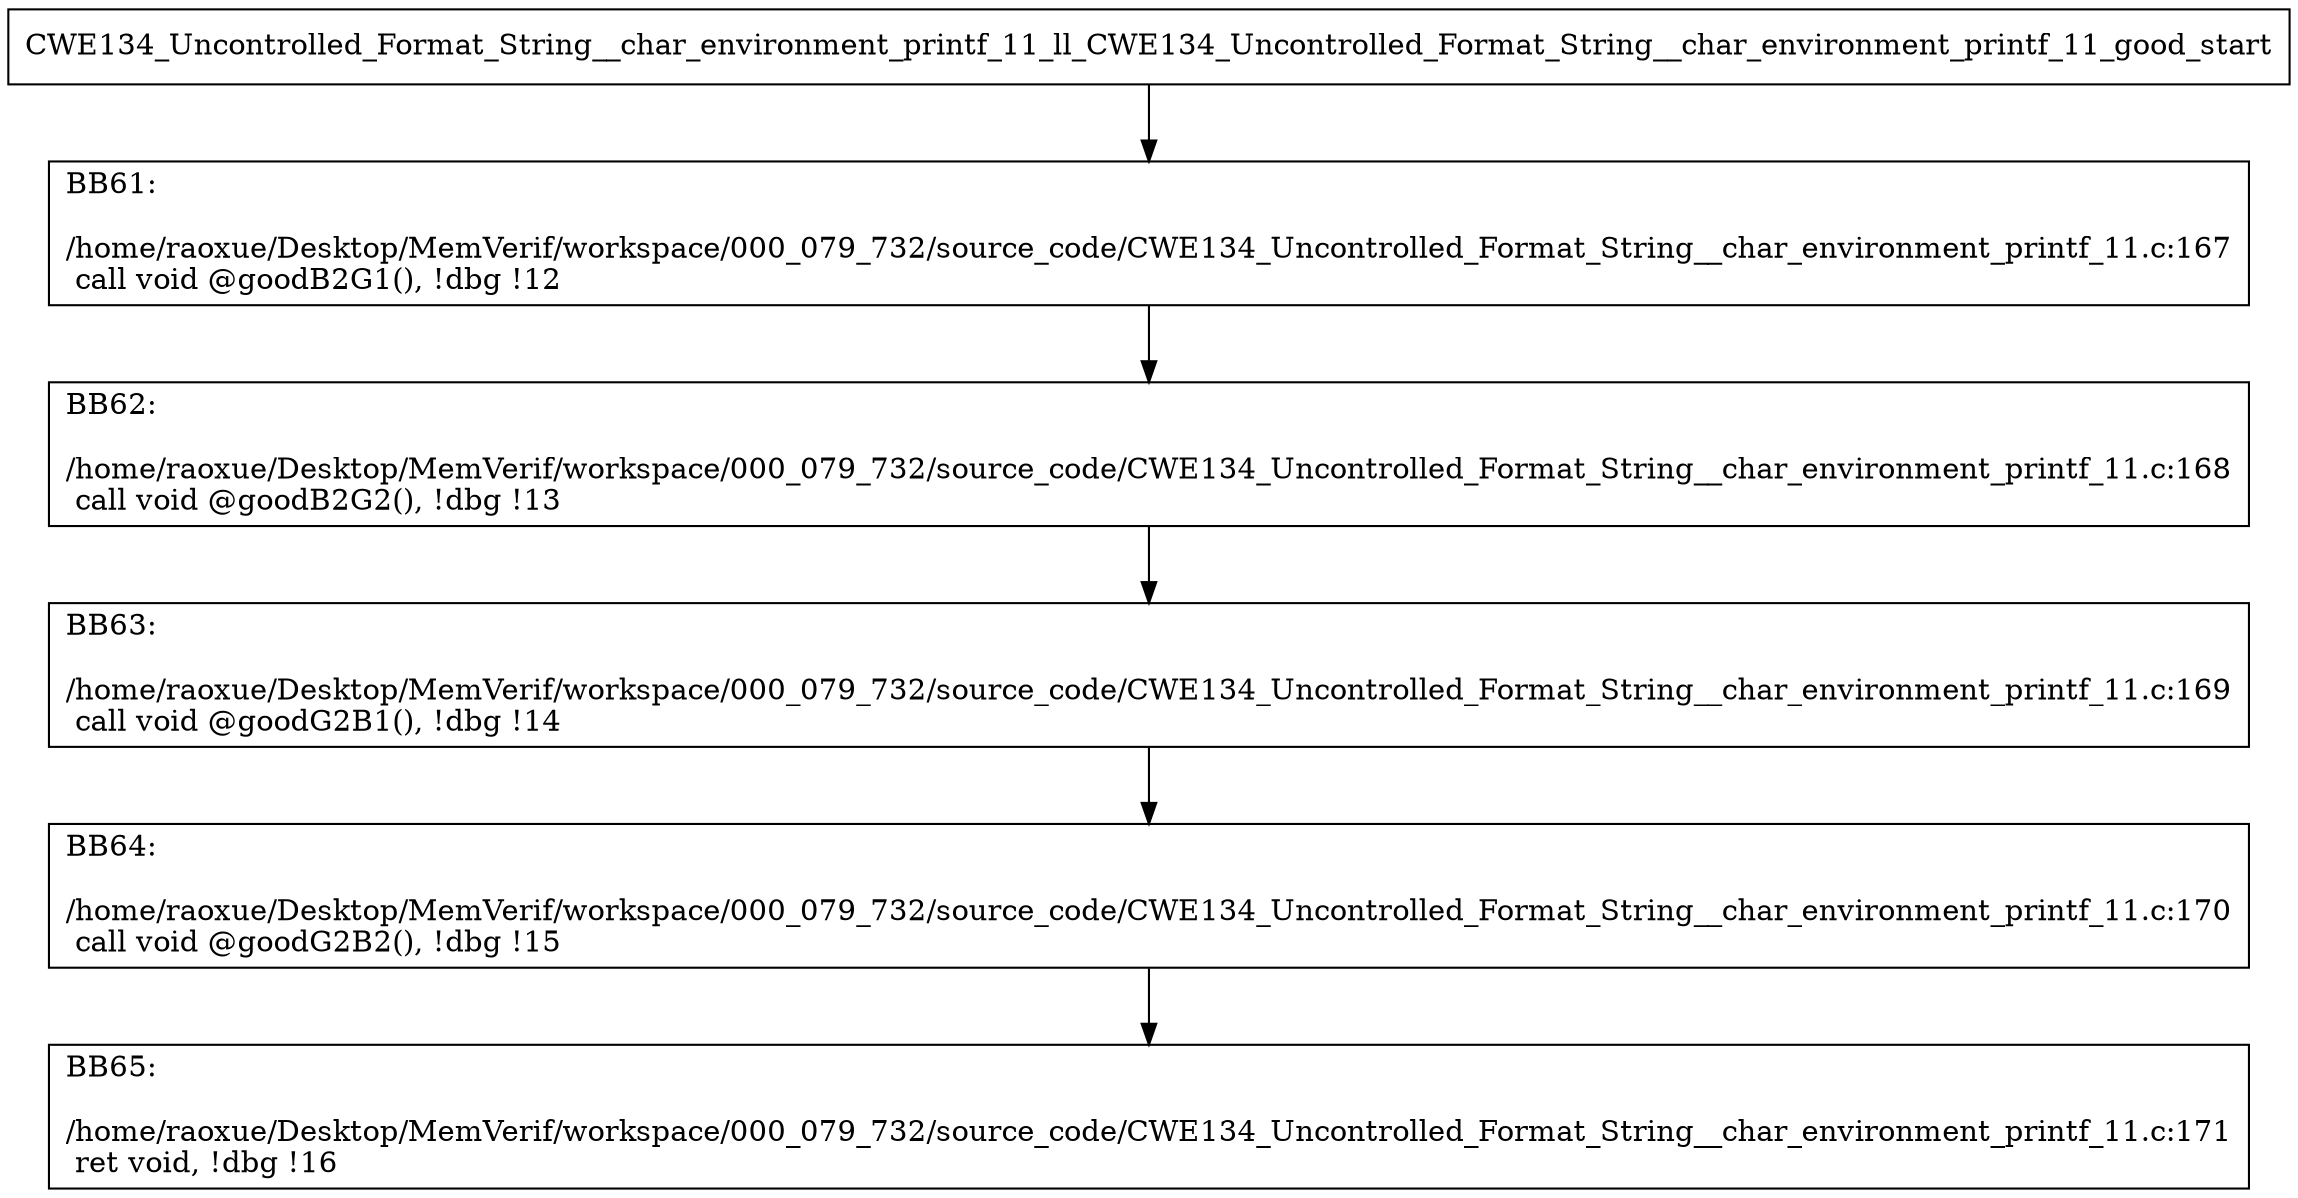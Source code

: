 digraph "CFG for'CWE134_Uncontrolled_Format_String__char_environment_printf_11_ll_CWE134_Uncontrolled_Format_String__char_environment_printf_11_good' function" {
	BBCWE134_Uncontrolled_Format_String__char_environment_printf_11_ll_CWE134_Uncontrolled_Format_String__char_environment_printf_11_good_start[shape=record,label="{CWE134_Uncontrolled_Format_String__char_environment_printf_11_ll_CWE134_Uncontrolled_Format_String__char_environment_printf_11_good_start}"];
	BBCWE134_Uncontrolled_Format_String__char_environment_printf_11_ll_CWE134_Uncontrolled_Format_String__char_environment_printf_11_good_start-> CWE134_Uncontrolled_Format_String__char_environment_printf_11_ll_CWE134_Uncontrolled_Format_String__char_environment_printf_11_goodBB61;
	CWE134_Uncontrolled_Format_String__char_environment_printf_11_ll_CWE134_Uncontrolled_Format_String__char_environment_printf_11_goodBB61 [shape=record, label="{BB61:\l\l/home/raoxue/Desktop/MemVerif/workspace/000_079_732/source_code/CWE134_Uncontrolled_Format_String__char_environment_printf_11.c:167\l
  call void @goodB2G1(), !dbg !12\l
}"];
	CWE134_Uncontrolled_Format_String__char_environment_printf_11_ll_CWE134_Uncontrolled_Format_String__char_environment_printf_11_goodBB61-> CWE134_Uncontrolled_Format_String__char_environment_printf_11_ll_CWE134_Uncontrolled_Format_String__char_environment_printf_11_goodBB62;
	CWE134_Uncontrolled_Format_String__char_environment_printf_11_ll_CWE134_Uncontrolled_Format_String__char_environment_printf_11_goodBB62 [shape=record, label="{BB62:\l\l/home/raoxue/Desktop/MemVerif/workspace/000_079_732/source_code/CWE134_Uncontrolled_Format_String__char_environment_printf_11.c:168\l
  call void @goodB2G2(), !dbg !13\l
}"];
	CWE134_Uncontrolled_Format_String__char_environment_printf_11_ll_CWE134_Uncontrolled_Format_String__char_environment_printf_11_goodBB62-> CWE134_Uncontrolled_Format_String__char_environment_printf_11_ll_CWE134_Uncontrolled_Format_String__char_environment_printf_11_goodBB63;
	CWE134_Uncontrolled_Format_String__char_environment_printf_11_ll_CWE134_Uncontrolled_Format_String__char_environment_printf_11_goodBB63 [shape=record, label="{BB63:\l\l/home/raoxue/Desktop/MemVerif/workspace/000_079_732/source_code/CWE134_Uncontrolled_Format_String__char_environment_printf_11.c:169\l
  call void @goodG2B1(), !dbg !14\l
}"];
	CWE134_Uncontrolled_Format_String__char_environment_printf_11_ll_CWE134_Uncontrolled_Format_String__char_environment_printf_11_goodBB63-> CWE134_Uncontrolled_Format_String__char_environment_printf_11_ll_CWE134_Uncontrolled_Format_String__char_environment_printf_11_goodBB64;
	CWE134_Uncontrolled_Format_String__char_environment_printf_11_ll_CWE134_Uncontrolled_Format_String__char_environment_printf_11_goodBB64 [shape=record, label="{BB64:\l\l/home/raoxue/Desktop/MemVerif/workspace/000_079_732/source_code/CWE134_Uncontrolled_Format_String__char_environment_printf_11.c:170\l
  call void @goodG2B2(), !dbg !15\l
}"];
	CWE134_Uncontrolled_Format_String__char_environment_printf_11_ll_CWE134_Uncontrolled_Format_String__char_environment_printf_11_goodBB64-> CWE134_Uncontrolled_Format_String__char_environment_printf_11_ll_CWE134_Uncontrolled_Format_String__char_environment_printf_11_goodBB65;
	CWE134_Uncontrolled_Format_String__char_environment_printf_11_ll_CWE134_Uncontrolled_Format_String__char_environment_printf_11_goodBB65 [shape=record, label="{BB65:\l\l/home/raoxue/Desktop/MemVerif/workspace/000_079_732/source_code/CWE134_Uncontrolled_Format_String__char_environment_printf_11.c:171\l
  ret void, !dbg !16\l
}"];
}
